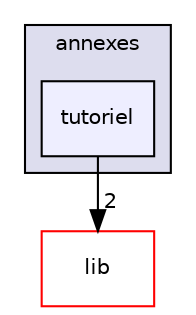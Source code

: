 digraph "annexes/tutoriel" {
  compound=true
  node [ fontsize="10", fontname="Helvetica"];
  edge [ labelfontsize="10", labelfontname="Helvetica"];
  subgraph clusterdir_5f68467203ae247211b4b892d1eb974d {
    graph [ bgcolor="#ddddee", pencolor="black", label="annexes" fontname="Helvetica", fontsize="10", URL="dir_5f68467203ae247211b4b892d1eb974d.html"]
  dir_a27da54ff62549009583f5039d07860b [shape=box, label="tutoriel", style="filled", fillcolor="#eeeeff", pencolor="black", URL="dir_a27da54ff62549009583f5039d07860b.html"];
  }
  dir_97aefd0d527b934f1d99a682da8fe6a9 [shape=box label="lib" fillcolor="white" style="filled" color="red" URL="dir_97aefd0d527b934f1d99a682da8fe6a9.html"];
  dir_a27da54ff62549009583f5039d07860b->dir_97aefd0d527b934f1d99a682da8fe6a9 [headlabel="2", labeldistance=1.5 headhref="dir_000003_000010.html"];
}
